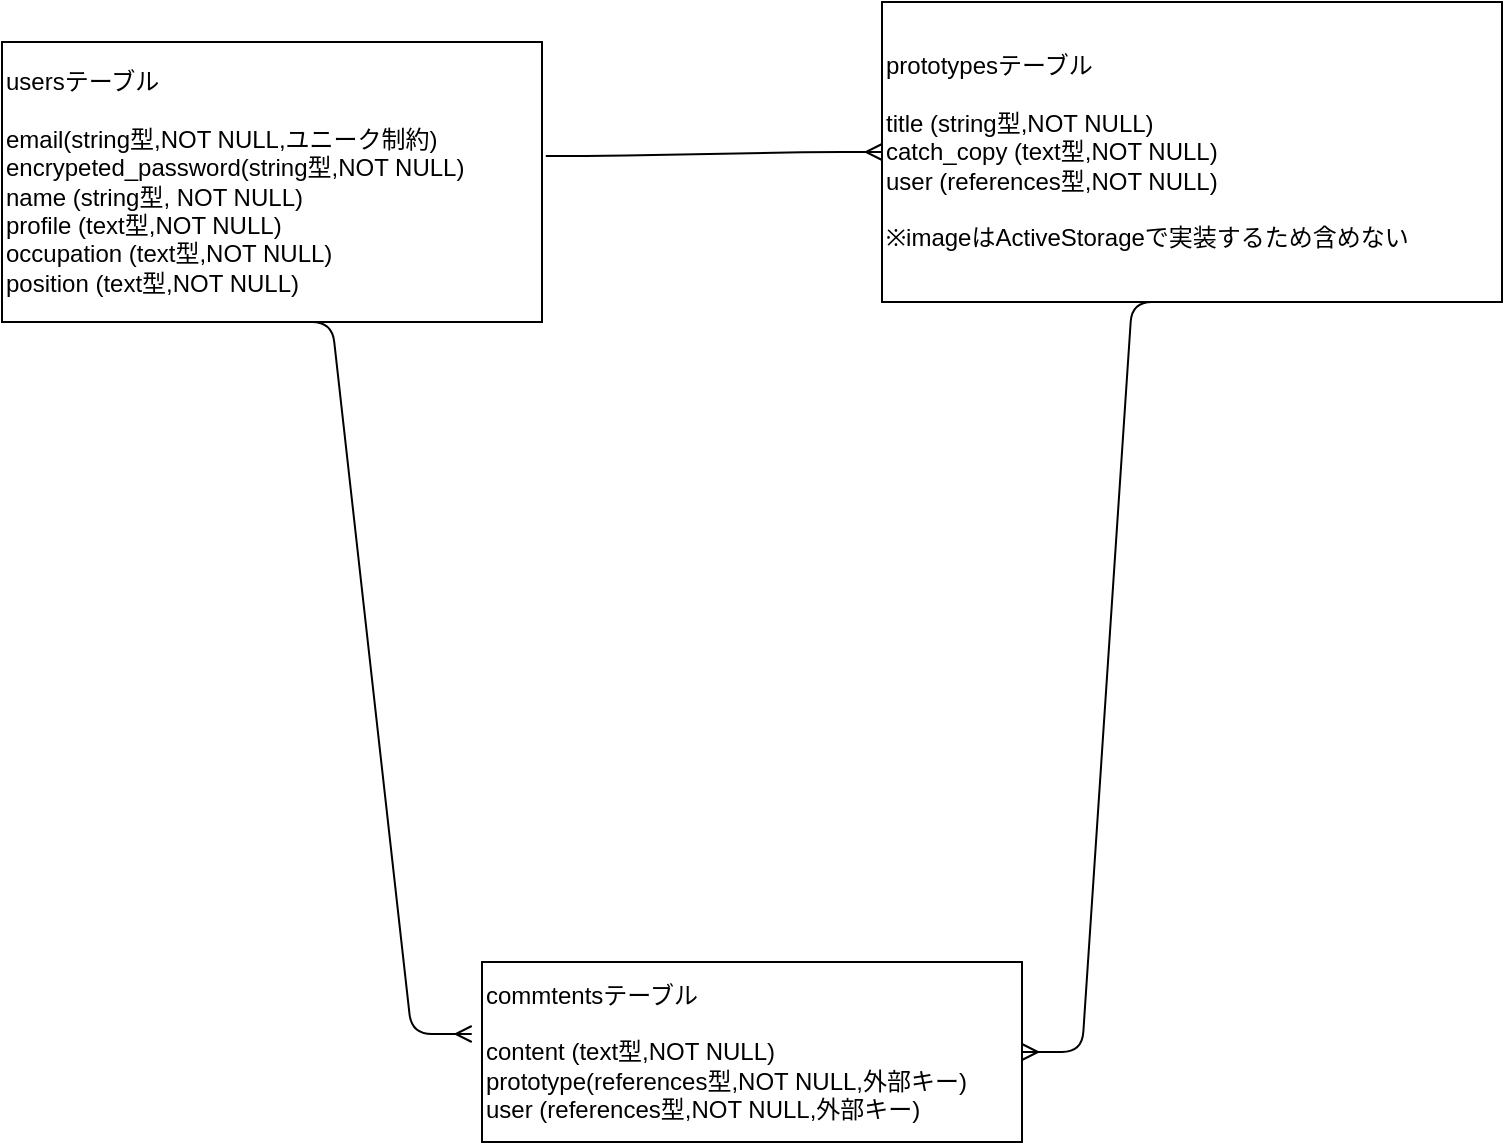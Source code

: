 <mxfile>
    <diagram id="8-xupvfAW7AifDCcnAC3" name="ページ1">
        <mxGraphModel dx="1176" dy="830" grid="1" gridSize="10" guides="1" tooltips="1" connect="1" arrows="1" fold="1" page="1" pageScale="1" pageWidth="827" pageHeight="1169" math="0" shadow="0">
            <root>
                <mxCell id="0"/>
                <mxCell id="1" parent="0"/>
                <mxCell id="2" value="&lt;div&gt;&lt;span&gt;usersテーブル&lt;/span&gt;&lt;/div&gt;&lt;div&gt;&lt;br&gt;&lt;/div&gt;&lt;div&gt;&lt;span&gt;email(string型,NOT NULL,ユニーク制約)&lt;/span&gt;&lt;/div&gt;&lt;div&gt;&lt;span&gt;encrypeted_password(string型,NOT NULL)&lt;/span&gt;&lt;/div&gt;&lt;div&gt;&lt;span&gt;name (string型, NOT NULL)&lt;/span&gt;&lt;/div&gt;&lt;div&gt;&lt;span&gt;profile (text型,NOT NULL)&lt;/span&gt;&lt;/div&gt;&lt;div&gt;occupation (text型,NOT NULL)&lt;/div&gt;&lt;div&gt;position (text型,NOT NULL)&lt;/div&gt;" style="whiteSpace=wrap;html=1;align=left;" vertex="1" parent="1">
                    <mxGeometry x="50" y="70" width="270" height="140" as="geometry"/>
                </mxCell>
                <mxCell id="3" value="prototypesテーブル&lt;br&gt;&lt;br&gt;title (string型,NOT NULL)&lt;br&gt;catch_copy (text型,NOT NULL)&lt;br&gt;user (references型,NOT NULL)&lt;br&gt;&lt;br&gt;※imageはActiveStorageで実装するため含めない" style="whiteSpace=wrap;html=1;align=left;" vertex="1" parent="1">
                    <mxGeometry x="490" y="50" width="310" height="150" as="geometry"/>
                </mxCell>
                <mxCell id="4" value="commtentsテーブル&lt;br&gt;&lt;br&gt;content (text型,NOT NULL)&lt;br&gt;prototype(references型,NOT NULL,外部キー)&lt;br&gt;user (references型,NOT NULL,外部キー)" style="whiteSpace=wrap;html=1;align=left;" vertex="1" parent="1">
                    <mxGeometry x="290" y="530" width="270" height="90" as="geometry"/>
                </mxCell>
                <mxCell id="6" value="" style="edgeStyle=entityRelationEdgeStyle;fontSize=12;html=1;endArrow=ERmany;entryX=0;entryY=0.5;entryDx=0;entryDy=0;exitX=1.007;exitY=0.407;exitDx=0;exitDy=0;exitPerimeter=0;" edge="1" parent="1" source="2" target="3">
                    <mxGeometry width="100" height="100" relative="1" as="geometry">
                        <mxPoint x="180" y="180" as="sourcePoint"/>
                        <mxPoint x="590" y="180" as="targetPoint"/>
                    </mxGeometry>
                </mxCell>
                <mxCell id="13" value="" style="edgeStyle=entityRelationEdgeStyle;fontSize=12;html=1;endArrow=ERmany;exitX=0.5;exitY=1;exitDx=0;exitDy=0;entryX=-0.019;entryY=0.4;entryDx=0;entryDy=0;entryPerimeter=0;" edge="1" parent="1" source="2" target="4">
                    <mxGeometry width="100" height="100" relative="1" as="geometry">
                        <mxPoint x="160" y="270" as="sourcePoint"/>
                        <mxPoint x="380" y="540" as="targetPoint"/>
                    </mxGeometry>
                </mxCell>
                <mxCell id="14" value="" style="edgeStyle=entityRelationEdgeStyle;fontSize=12;html=1;endArrow=ERmany;exitX=0.5;exitY=1;exitDx=0;exitDy=0;entryX=1;entryY=0.5;entryDx=0;entryDy=0;" edge="1" parent="1" source="3" target="4">
                    <mxGeometry width="100" height="100" relative="1" as="geometry">
                        <mxPoint x="660" y="350" as="sourcePoint"/>
                        <mxPoint x="780" y="360" as="targetPoint"/>
                    </mxGeometry>
                </mxCell>
            </root>
        </mxGraphModel>
    </diagram>
</mxfile>
